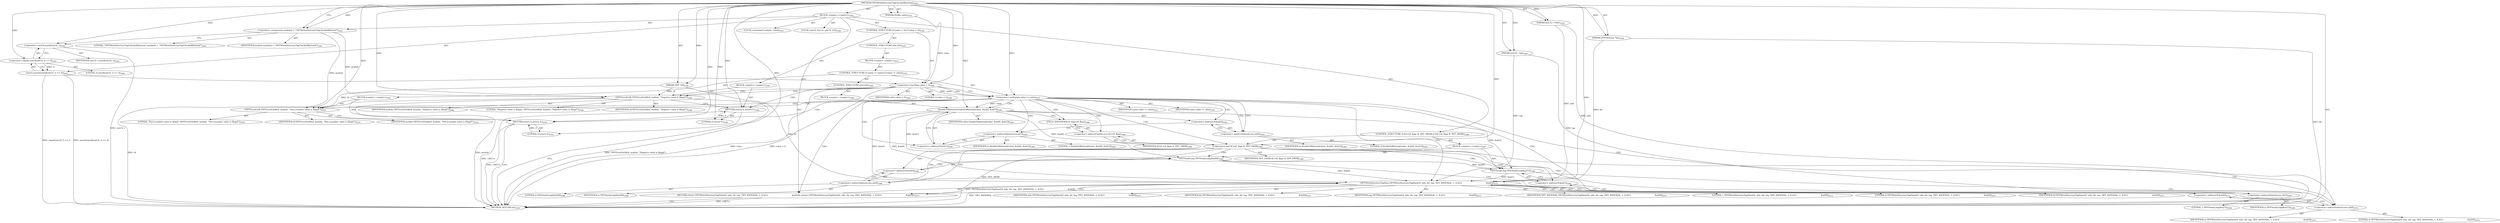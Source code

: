 digraph "TIFFWriteDirectoryTagCheckedRational" {  
"70311" [label = <(METHOD,TIFFWriteDirectoryTagCheckedRational)<SUB>2339</SUB>> ]
"70312" [label = <(PARAM,TIFF *tif)<SUB>2339</SUB>> ]
"70313" [label = <(PARAM,uint32_t *ndir)<SUB>2339</SUB>> ]
"70314" [label = <(PARAM,TIFFDirEntry *dir)<SUB>2340</SUB>> ]
"70315" [label = <(PARAM,uint16_t tag)<SUB>2340</SUB>> ]
"70316" [label = <(PARAM,double value)<SUB>2341</SUB>> ]
"70317" [label = <(BLOCK,&lt;empty&gt;,&lt;empty&gt;)<SUB>2342</SUB>> ]
"70318" [label = <(LOCAL,constchar[] module: char[])<SUB>2343</SUB>> ]
"70319" [label = <(&lt;operator&gt;.assignment,module[] = &quot;TIFFWriteDirectoryTagCheckedRational&quot;)<SUB>2343</SUB>> ]
"70320" [label = <(IDENTIFIER,module,module[] = &quot;TIFFWriteDirectoryTagCheckedRational&quot;)<SUB>2343</SUB>> ]
"70321" [label = <(LITERAL,&quot;TIFFWriteDirectoryTagCheckedRational&quot;,module[] = &quot;TIFFWriteDirectoryTagCheckedRational&quot;)<SUB>2343</SUB>> ]
"70322" [label = <(LOCAL,uint32_t[2] m: uint32_t[2])<SUB>2344</SUB>> ]
"70323" [label = <(assert,assert(sizeof(uint32_t) == 4))<SUB>2345</SUB>> ]
"70324" [label = <(&lt;operator&gt;.equals,sizeof(uint32_t) == 4)<SUB>2345</SUB>> ]
"70325" [label = <(&lt;operator&gt;.sizeOf,sizeof(uint32_t))<SUB>2345</SUB>> ]
"70326" [label = <(IDENTIFIER,uint32_t,sizeof(uint32_t))<SUB>2345</SUB>> ]
"70327" [label = <(LITERAL,4,sizeof(uint32_t) == 4)<SUB>2345</SUB>> ]
"70328" [label = <(CONTROL_STRUCTURE,if (value &lt; 0),if (value &lt; 0))<SUB>2346</SUB>> ]
"70329" [label = <(&lt;operator&gt;.lessThan,value &lt; 0)<SUB>2346</SUB>> ]
"70330" [label = <(IDENTIFIER,value,value &lt; 0)<SUB>2346</SUB>> ]
"70331" [label = <(LITERAL,0,value &lt; 0)<SUB>2346</SUB>> ]
"70332" [label = <(BLOCK,&lt;empty&gt;,&lt;empty&gt;)<SUB>2347</SUB>> ]
"70333" [label = <(TIFFErrorExtR,TIFFErrorExtR(tif, module, &quot;Negative value is illegal&quot;))<SUB>2348</SUB>> ]
"70334" [label = <(IDENTIFIER,tif,TIFFErrorExtR(tif, module, &quot;Negative value is illegal&quot;))<SUB>2348</SUB>> ]
"70335" [label = <(IDENTIFIER,module,TIFFErrorExtR(tif, module, &quot;Negative value is illegal&quot;))<SUB>2348</SUB>> ]
"70336" [label = <(LITERAL,&quot;Negative value is illegal&quot;,TIFFErrorExtR(tif, module, &quot;Negative value is illegal&quot;))<SUB>2348</SUB>> ]
"70337" [label = <(RETURN,return 0;,return 0;)<SUB>2349</SUB>> ]
"70338" [label = <(LITERAL,0,return 0;)<SUB>2349</SUB>> ]
"70339" [label = <(CONTROL_STRUCTURE,else,else)<SUB>2351</SUB>> ]
"70340" [label = <(BLOCK,&lt;empty&gt;,&lt;empty&gt;)<SUB>2351</SUB>> ]
"70341" [label = <(CONTROL_STRUCTURE,if (value != value),if (value != value))<SUB>2351</SUB>> ]
"70342" [label = <(&lt;operator&gt;.notEquals,value != value)<SUB>2351</SUB>> ]
"70343" [label = <(IDENTIFIER,value,value != value)<SUB>2351</SUB>> ]
"70344" [label = <(IDENTIFIER,value,value != value)<SUB>2351</SUB>> ]
"70345" [label = <(BLOCK,&lt;empty&gt;,&lt;empty&gt;)<SUB>2352</SUB>> ]
"70346" [label = <(TIFFErrorExtR,TIFFErrorExtR(tif, module, &quot;Not-a-number value is illegal&quot;))<SUB>2353</SUB>> ]
"70347" [label = <(IDENTIFIER,tif,TIFFErrorExtR(tif, module, &quot;Not-a-number value is illegal&quot;))<SUB>2353</SUB>> ]
"70348" [label = <(IDENTIFIER,module,TIFFErrorExtR(tif, module, &quot;Not-a-number value is illegal&quot;))<SUB>2353</SUB>> ]
"70349" [label = <(LITERAL,&quot;Not-a-number value is illegal&quot;,TIFFErrorExtR(tif, module, &quot;Not-a-number value is illegal&quot;))<SUB>2353</SUB>> ]
"70350" [label = <(RETURN,return 0;,return 0;)<SUB>2354</SUB>> ]
"70351" [label = <(LITERAL,0,return 0;)<SUB>2354</SUB>> ]
"70352" [label = <(CONTROL_STRUCTURE,else,else)<SUB>2362</SUB>> ]
"70353" [label = <(BLOCK,&lt;empty&gt;,&lt;empty&gt;)<SUB>2362</SUB>> ]
"70354" [label = <(DoubleToRational,DoubleToRational(value, &amp;m[0], &amp;m[1]))<SUB>2363</SUB>> ]
"70355" [label = <(IDENTIFIER,value,DoubleToRational(value, &amp;m[0], &amp;m[1]))<SUB>2363</SUB>> ]
"70356" [label = <(&lt;operator&gt;.addressOf,&amp;m[0])<SUB>2363</SUB>> ]
"70357" [label = <(&lt;operator&gt;.indirectIndexAccess,m[0])<SUB>2363</SUB>> ]
"70358" [label = <(IDENTIFIER,m,DoubleToRational(value, &amp;m[0], &amp;m[1]))<SUB>2363</SUB>> ]
"70359" [label = <(LITERAL,0,DoubleToRational(value, &amp;m[0], &amp;m[1]))<SUB>2363</SUB>> ]
"70360" [label = <(&lt;operator&gt;.addressOf,&amp;m[1])<SUB>2363</SUB>> ]
"70361" [label = <(&lt;operator&gt;.indirectIndexAccess,m[1])<SUB>2363</SUB>> ]
"70362" [label = <(IDENTIFIER,m,DoubleToRational(value, &amp;m[0], &amp;m[1]))<SUB>2363</SUB>> ]
"70363" [label = <(LITERAL,1,DoubleToRational(value, &amp;m[0], &amp;m[1]))<SUB>2363</SUB>> ]
"70364" [label = <(CONTROL_STRUCTURE,if (tif-&gt;tif_flags &amp; TIFF_SWAB),if (tif-&gt;tif_flags &amp; TIFF_SWAB))<SUB>2366</SUB>> ]
"70365" [label = <(&lt;operator&gt;.and,tif-&gt;tif_flags &amp; TIFF_SWAB)<SUB>2366</SUB>> ]
"70366" [label = <(&lt;operator&gt;.indirectFieldAccess,tif-&gt;tif_flags)<SUB>2366</SUB>> ]
"70367" [label = <(IDENTIFIER,tif,tif-&gt;tif_flags &amp; TIFF_SWAB)<SUB>2366</SUB>> ]
"70368" [label = <(FIELD_IDENTIFIER,tif_flags,tif_flags)<SUB>2366</SUB>> ]
"70369" [label = <(IDENTIFIER,TIFF_SWAB,tif-&gt;tif_flags &amp; TIFF_SWAB)<SUB>2366</SUB>> ]
"70370" [label = <(BLOCK,&lt;empty&gt;,&lt;empty&gt;)<SUB>2367</SUB>> ]
"70371" [label = <(TIFFSwabLong,TIFFSwabLong(&amp;m[0]))<SUB>2368</SUB>> ]
"70372" [label = <(&lt;operator&gt;.addressOf,&amp;m[0])<SUB>2368</SUB>> ]
"70373" [label = <(&lt;operator&gt;.indirectIndexAccess,m[0])<SUB>2368</SUB>> ]
"70374" [label = <(IDENTIFIER,m,TIFFSwabLong(&amp;m[0]))<SUB>2368</SUB>> ]
"70375" [label = <(LITERAL,0,TIFFSwabLong(&amp;m[0]))<SUB>2368</SUB>> ]
"70376" [label = <(TIFFSwabLong,TIFFSwabLong(&amp;m[1]))<SUB>2369</SUB>> ]
"70377" [label = <(&lt;operator&gt;.addressOf,&amp;m[1])<SUB>2369</SUB>> ]
"70378" [label = <(&lt;operator&gt;.indirectIndexAccess,m[1])<SUB>2369</SUB>> ]
"70379" [label = <(IDENTIFIER,m,TIFFSwabLong(&amp;m[1]))<SUB>2369</SUB>> ]
"70380" [label = <(LITERAL,1,TIFFSwabLong(&amp;m[1]))<SUB>2369</SUB>> ]
"70381" [label = <(RETURN,return (TIFFWriteDirectoryTagData(tif, ndir, dir, tag, TIFF_RATIONAL, 1, 8,\012                                      &amp;m[0]));,return (TIFFWriteDirectoryTagData(tif, ndir, dir, tag, TIFF_RATIONAL, 1, 8,\012                                      &amp;m[0]));)<SUB>2371</SUB>> ]
"70382" [label = <(TIFFWriteDirectoryTagData,TIFFWriteDirectoryTagData(tif, ndir, dir, tag, TIFF_RATIONAL, 1, 8,\012                                      &amp;m[0]))<SUB>2371</SUB>> ]
"70383" [label = <(IDENTIFIER,tif,TIFFWriteDirectoryTagData(tif, ndir, dir, tag, TIFF_RATIONAL, 1, 8,\012                                      &amp;m[0]))<SUB>2371</SUB>> ]
"70384" [label = <(IDENTIFIER,ndir,TIFFWriteDirectoryTagData(tif, ndir, dir, tag, TIFF_RATIONAL, 1, 8,\012                                      &amp;m[0]))<SUB>2371</SUB>> ]
"70385" [label = <(IDENTIFIER,dir,TIFFWriteDirectoryTagData(tif, ndir, dir, tag, TIFF_RATIONAL, 1, 8,\012                                      &amp;m[0]))<SUB>2371</SUB>> ]
"70386" [label = <(IDENTIFIER,tag,TIFFWriteDirectoryTagData(tif, ndir, dir, tag, TIFF_RATIONAL, 1, 8,\012                                      &amp;m[0]))<SUB>2371</SUB>> ]
"70387" [label = <(IDENTIFIER,TIFF_RATIONAL,TIFFWriteDirectoryTagData(tif, ndir, dir, tag, TIFF_RATIONAL, 1, 8,\012                                      &amp;m[0]))<SUB>2371</SUB>> ]
"70388" [label = <(LITERAL,1,TIFFWriteDirectoryTagData(tif, ndir, dir, tag, TIFF_RATIONAL, 1, 8,\012                                      &amp;m[0]))<SUB>2371</SUB>> ]
"70389" [label = <(LITERAL,8,TIFFWriteDirectoryTagData(tif, ndir, dir, tag, TIFF_RATIONAL, 1, 8,\012                                      &amp;m[0]))<SUB>2371</SUB>> ]
"70390" [label = <(&lt;operator&gt;.addressOf,&amp;m[0])<SUB>2372</SUB>> ]
"70391" [label = <(&lt;operator&gt;.indirectIndexAccess,m[0])<SUB>2372</SUB>> ]
"70392" [label = <(IDENTIFIER,m,TIFFWriteDirectoryTagData(tif, ndir, dir, tag, TIFF_RATIONAL, 1, 8,\012                                      &amp;m[0]))<SUB>2372</SUB>> ]
"70393" [label = <(LITERAL,0,TIFFWriteDirectoryTagData(tif, ndir, dir, tag, TIFF_RATIONAL, 1, 8,\012                                      &amp;m[0]))<SUB>2372</SUB>> ]
"70394" [label = <(METHOD_RETURN,int)<SUB>2339</SUB>> ]
  "70311" -> "70312"  [ label = "AST: "] 
  "70311" -> "70313"  [ label = "AST: "] 
  "70311" -> "70314"  [ label = "AST: "] 
  "70311" -> "70315"  [ label = "AST: "] 
  "70311" -> "70316"  [ label = "AST: "] 
  "70311" -> "70317"  [ label = "AST: "] 
  "70311" -> "70394"  [ label = "AST: "] 
  "70317" -> "70318"  [ label = "AST: "] 
  "70317" -> "70319"  [ label = "AST: "] 
  "70317" -> "70322"  [ label = "AST: "] 
  "70317" -> "70323"  [ label = "AST: "] 
  "70317" -> "70328"  [ label = "AST: "] 
  "70317" -> "70364"  [ label = "AST: "] 
  "70317" -> "70381"  [ label = "AST: "] 
  "70319" -> "70320"  [ label = "AST: "] 
  "70319" -> "70321"  [ label = "AST: "] 
  "70323" -> "70324"  [ label = "AST: "] 
  "70324" -> "70325"  [ label = "AST: "] 
  "70324" -> "70327"  [ label = "AST: "] 
  "70325" -> "70326"  [ label = "AST: "] 
  "70328" -> "70329"  [ label = "AST: "] 
  "70328" -> "70332"  [ label = "AST: "] 
  "70328" -> "70339"  [ label = "AST: "] 
  "70329" -> "70330"  [ label = "AST: "] 
  "70329" -> "70331"  [ label = "AST: "] 
  "70332" -> "70333"  [ label = "AST: "] 
  "70332" -> "70337"  [ label = "AST: "] 
  "70333" -> "70334"  [ label = "AST: "] 
  "70333" -> "70335"  [ label = "AST: "] 
  "70333" -> "70336"  [ label = "AST: "] 
  "70337" -> "70338"  [ label = "AST: "] 
  "70339" -> "70340"  [ label = "AST: "] 
  "70340" -> "70341"  [ label = "AST: "] 
  "70341" -> "70342"  [ label = "AST: "] 
  "70341" -> "70345"  [ label = "AST: "] 
  "70341" -> "70352"  [ label = "AST: "] 
  "70342" -> "70343"  [ label = "AST: "] 
  "70342" -> "70344"  [ label = "AST: "] 
  "70345" -> "70346"  [ label = "AST: "] 
  "70345" -> "70350"  [ label = "AST: "] 
  "70346" -> "70347"  [ label = "AST: "] 
  "70346" -> "70348"  [ label = "AST: "] 
  "70346" -> "70349"  [ label = "AST: "] 
  "70350" -> "70351"  [ label = "AST: "] 
  "70352" -> "70353"  [ label = "AST: "] 
  "70353" -> "70354"  [ label = "AST: "] 
  "70354" -> "70355"  [ label = "AST: "] 
  "70354" -> "70356"  [ label = "AST: "] 
  "70354" -> "70360"  [ label = "AST: "] 
  "70356" -> "70357"  [ label = "AST: "] 
  "70357" -> "70358"  [ label = "AST: "] 
  "70357" -> "70359"  [ label = "AST: "] 
  "70360" -> "70361"  [ label = "AST: "] 
  "70361" -> "70362"  [ label = "AST: "] 
  "70361" -> "70363"  [ label = "AST: "] 
  "70364" -> "70365"  [ label = "AST: "] 
  "70364" -> "70370"  [ label = "AST: "] 
  "70365" -> "70366"  [ label = "AST: "] 
  "70365" -> "70369"  [ label = "AST: "] 
  "70366" -> "70367"  [ label = "AST: "] 
  "70366" -> "70368"  [ label = "AST: "] 
  "70370" -> "70371"  [ label = "AST: "] 
  "70370" -> "70376"  [ label = "AST: "] 
  "70371" -> "70372"  [ label = "AST: "] 
  "70372" -> "70373"  [ label = "AST: "] 
  "70373" -> "70374"  [ label = "AST: "] 
  "70373" -> "70375"  [ label = "AST: "] 
  "70376" -> "70377"  [ label = "AST: "] 
  "70377" -> "70378"  [ label = "AST: "] 
  "70378" -> "70379"  [ label = "AST: "] 
  "70378" -> "70380"  [ label = "AST: "] 
  "70381" -> "70382"  [ label = "AST: "] 
  "70382" -> "70383"  [ label = "AST: "] 
  "70382" -> "70384"  [ label = "AST: "] 
  "70382" -> "70385"  [ label = "AST: "] 
  "70382" -> "70386"  [ label = "AST: "] 
  "70382" -> "70387"  [ label = "AST: "] 
  "70382" -> "70388"  [ label = "AST: "] 
  "70382" -> "70389"  [ label = "AST: "] 
  "70382" -> "70390"  [ label = "AST: "] 
  "70390" -> "70391"  [ label = "AST: "] 
  "70391" -> "70392"  [ label = "AST: "] 
  "70391" -> "70393"  [ label = "AST: "] 
  "70319" -> "70325"  [ label = "CFG: "] 
  "70323" -> "70329"  [ label = "CFG: "] 
  "70381" -> "70394"  [ label = "CFG: "] 
  "70324" -> "70323"  [ label = "CFG: "] 
  "70329" -> "70333"  [ label = "CFG: "] 
  "70329" -> "70342"  [ label = "CFG: "] 
  "70365" -> "70373"  [ label = "CFG: "] 
  "70365" -> "70391"  [ label = "CFG: "] 
  "70382" -> "70381"  [ label = "CFG: "] 
  "70325" -> "70324"  [ label = "CFG: "] 
  "70333" -> "70337"  [ label = "CFG: "] 
  "70337" -> "70394"  [ label = "CFG: "] 
  "70366" -> "70365"  [ label = "CFG: "] 
  "70371" -> "70378"  [ label = "CFG: "] 
  "70376" -> "70391"  [ label = "CFG: "] 
  "70390" -> "70382"  [ label = "CFG: "] 
  "70368" -> "70366"  [ label = "CFG: "] 
  "70372" -> "70371"  [ label = "CFG: "] 
  "70377" -> "70376"  [ label = "CFG: "] 
  "70391" -> "70390"  [ label = "CFG: "] 
  "70342" -> "70346"  [ label = "CFG: "] 
  "70342" -> "70357"  [ label = "CFG: "] 
  "70373" -> "70372"  [ label = "CFG: "] 
  "70378" -> "70377"  [ label = "CFG: "] 
  "70346" -> "70350"  [ label = "CFG: "] 
  "70350" -> "70394"  [ label = "CFG: "] 
  "70354" -> "70368"  [ label = "CFG: "] 
  "70356" -> "70361"  [ label = "CFG: "] 
  "70360" -> "70354"  [ label = "CFG: "] 
  "70357" -> "70356"  [ label = "CFG: "] 
  "70361" -> "70360"  [ label = "CFG: "] 
  "70311" -> "70319"  [ label = "CFG: "] 
  "70350" -> "70394"  [ label = "DDG: &lt;RET&gt;"] 
  "70381" -> "70394"  [ label = "DDG: &lt;RET&gt;"] 
  "70337" -> "70394"  [ label = "DDG: &lt;RET&gt;"] 
  "70313" -> "70394"  [ label = "DDG: ndir"] 
  "70314" -> "70394"  [ label = "DDG: dir"] 
  "70315" -> "70394"  [ label = "DDG: tag"] 
  "70323" -> "70394"  [ label = "DDG: sizeof(uint32_t) == 4"] 
  "70323" -> "70394"  [ label = "DDG: assert(sizeof(uint32_t) == 4)"] 
  "70329" -> "70394"  [ label = "DDG: value"] 
  "70329" -> "70394"  [ label = "DDG: value &lt; 0"] 
  "70333" -> "70394"  [ label = "DDG: tif"] 
  "70333" -> "70394"  [ label = "DDG: module"] 
  "70333" -> "70394"  [ label = "DDG: TIFFErrorExtR(tif, module, &quot;Negative value is illegal&quot;)"] 
  "70325" -> "70394"  [ label = "DDG: uint32_t"] 
  "70365" -> "70394"  [ label = "DDG: TIFF_SWAB"] 
  "70382" -> "70394"  [ label = "DDG: TIFF_RATIONAL"] 
  "70311" -> "70312"  [ label = "DDG: "] 
  "70311" -> "70313"  [ label = "DDG: "] 
  "70311" -> "70314"  [ label = "DDG: "] 
  "70311" -> "70315"  [ label = "DDG: "] 
  "70311" -> "70316"  [ label = "DDG: "] 
  "70311" -> "70319"  [ label = "DDG: "] 
  "70382" -> "70381"  [ label = "DDG: TIFFWriteDirectoryTagData(tif, ndir, dir, tag, TIFF_RATIONAL, 1, 8,\012                                      &amp;m[0])"] 
  "70324" -> "70323"  [ label = "DDG: 4"] 
  "70311" -> "70324"  [ label = "DDG: "] 
  "70316" -> "70329"  [ label = "DDG: value"] 
  "70311" -> "70329"  [ label = "DDG: "] 
  "70338" -> "70337"  [ label = "DDG: 0"] 
  "70311" -> "70337"  [ label = "DDG: "] 
  "70311" -> "70365"  [ label = "DDG: "] 
  "70312" -> "70382"  [ label = "DDG: tif"] 
  "70311" -> "70382"  [ label = "DDG: "] 
  "70313" -> "70382"  [ label = "DDG: ndir"] 
  "70314" -> "70382"  [ label = "DDG: dir"] 
  "70315" -> "70382"  [ label = "DDG: tag"] 
  "70354" -> "70382"  [ label = "DDG: &amp;m[0]"] 
  "70354" -> "70382"  [ label = "DDG: &amp;m[1]"] 
  "70371" -> "70382"  [ label = "DDG: &amp;m[0]"] 
  "70376" -> "70382"  [ label = "DDG: &amp;m[1]"] 
  "70311" -> "70325"  [ label = "DDG: "] 
  "70312" -> "70333"  [ label = "DDG: tif"] 
  "70311" -> "70333"  [ label = "DDG: "] 
  "70319" -> "70333"  [ label = "DDG: module"] 
  "70311" -> "70338"  [ label = "DDG: "] 
  "70354" -> "70371"  [ label = "DDG: &amp;m[0]"] 
  "70354" -> "70371"  [ label = "DDG: &amp;m[1]"] 
  "70354" -> "70376"  [ label = "DDG: &amp;m[1]"] 
  "70371" -> "70376"  [ label = "DDG: &amp;m[0]"] 
  "70329" -> "70342"  [ label = "DDG: value"] 
  "70311" -> "70342"  [ label = "DDG: "] 
  "70351" -> "70350"  [ label = "DDG: 0"] 
  "70311" -> "70350"  [ label = "DDG: "] 
  "70312" -> "70346"  [ label = "DDG: tif"] 
  "70311" -> "70346"  [ label = "DDG: "] 
  "70319" -> "70346"  [ label = "DDG: module"] 
  "70311" -> "70351"  [ label = "DDG: "] 
  "70342" -> "70354"  [ label = "DDG: value"] 
  "70311" -> "70354"  [ label = "DDG: "] 
  "70329" -> "70333"  [ label = "CDG: "] 
  "70329" -> "70342"  [ label = "CDG: "] 
  "70329" -> "70337"  [ label = "CDG: "] 
  "70365" -> "70371"  [ label = "CDG: "] 
  "70365" -> "70372"  [ label = "CDG: "] 
  "70365" -> "70378"  [ label = "CDG: "] 
  "70365" -> "70377"  [ label = "CDG: "] 
  "70365" -> "70373"  [ label = "CDG: "] 
  "70365" -> "70376"  [ label = "CDG: "] 
  "70342" -> "70391"  [ label = "CDG: "] 
  "70342" -> "70382"  [ label = "CDG: "] 
  "70342" -> "70357"  [ label = "CDG: "] 
  "70342" -> "70350"  [ label = "CDG: "] 
  "70342" -> "70365"  [ label = "CDG: "] 
  "70342" -> "70361"  [ label = "CDG: "] 
  "70342" -> "70346"  [ label = "CDG: "] 
  "70342" -> "70381"  [ label = "CDG: "] 
  "70342" -> "70366"  [ label = "CDG: "] 
  "70342" -> "70360"  [ label = "CDG: "] 
  "70342" -> "70390"  [ label = "CDG: "] 
  "70342" -> "70356"  [ label = "CDG: "] 
  "70342" -> "70368"  [ label = "CDG: "] 
  "70342" -> "70354"  [ label = "CDG: "] 
}
